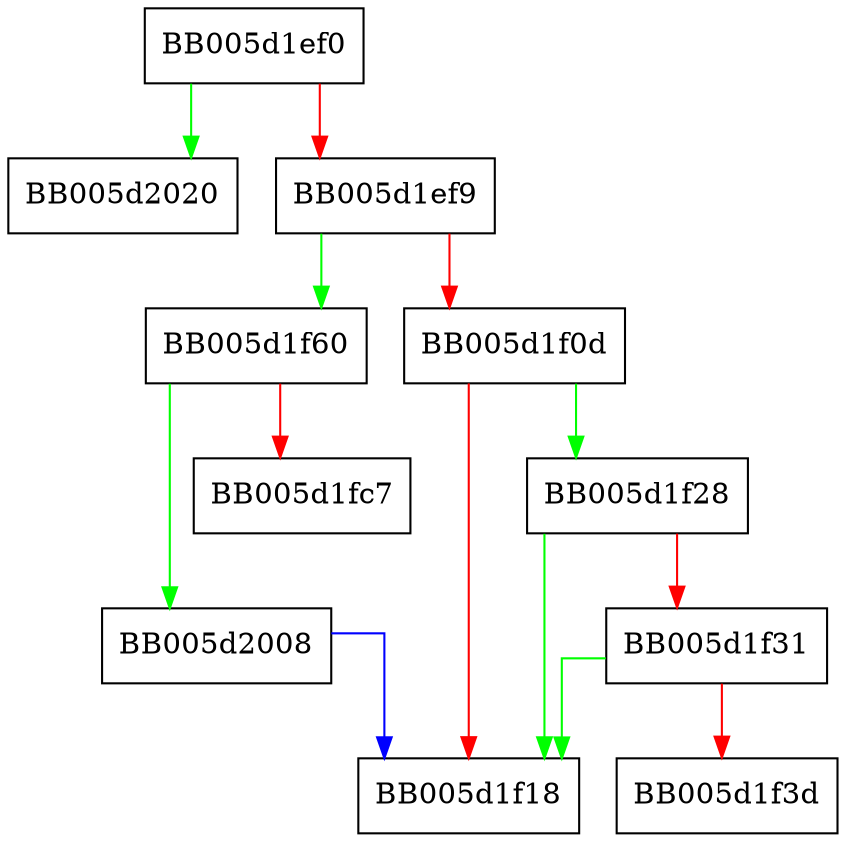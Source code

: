 digraph EVP_PKEY_set1_encoded_public_key {
  node [shape="box"];
  graph [splines=ortho];
  BB005d1ef0 -> BB005d2020 [color="green"];
  BB005d1ef0 -> BB005d1ef9 [color="red"];
  BB005d1ef9 -> BB005d1f60 [color="green"];
  BB005d1ef9 -> BB005d1f0d [color="red"];
  BB005d1f0d -> BB005d1f28 [color="green"];
  BB005d1f0d -> BB005d1f18 [color="red"];
  BB005d1f28 -> BB005d1f18 [color="green"];
  BB005d1f28 -> BB005d1f31 [color="red"];
  BB005d1f31 -> BB005d1f18 [color="green"];
  BB005d1f31 -> BB005d1f3d [color="red"];
  BB005d1f60 -> BB005d2008 [color="green"];
  BB005d1f60 -> BB005d1fc7 [color="red"];
  BB005d2008 -> BB005d1f18 [color="blue"];
}